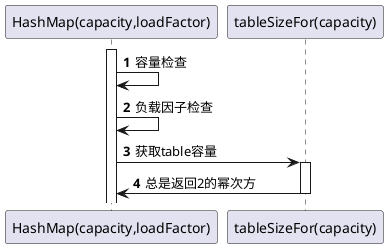 @startuml
'https://plantuml.com/sequence-diagram

participant "HashMap(capacity,loadFactor)" as A
participant "tableSizeFor(capacity)" as B

autonumber
activate A
A -> A : 容量检查
A -> A : 负载因子检查


A -> B : 获取table容量
activate B
A <- B : 总是返回2的幂次方
deactivate B

@enduml
